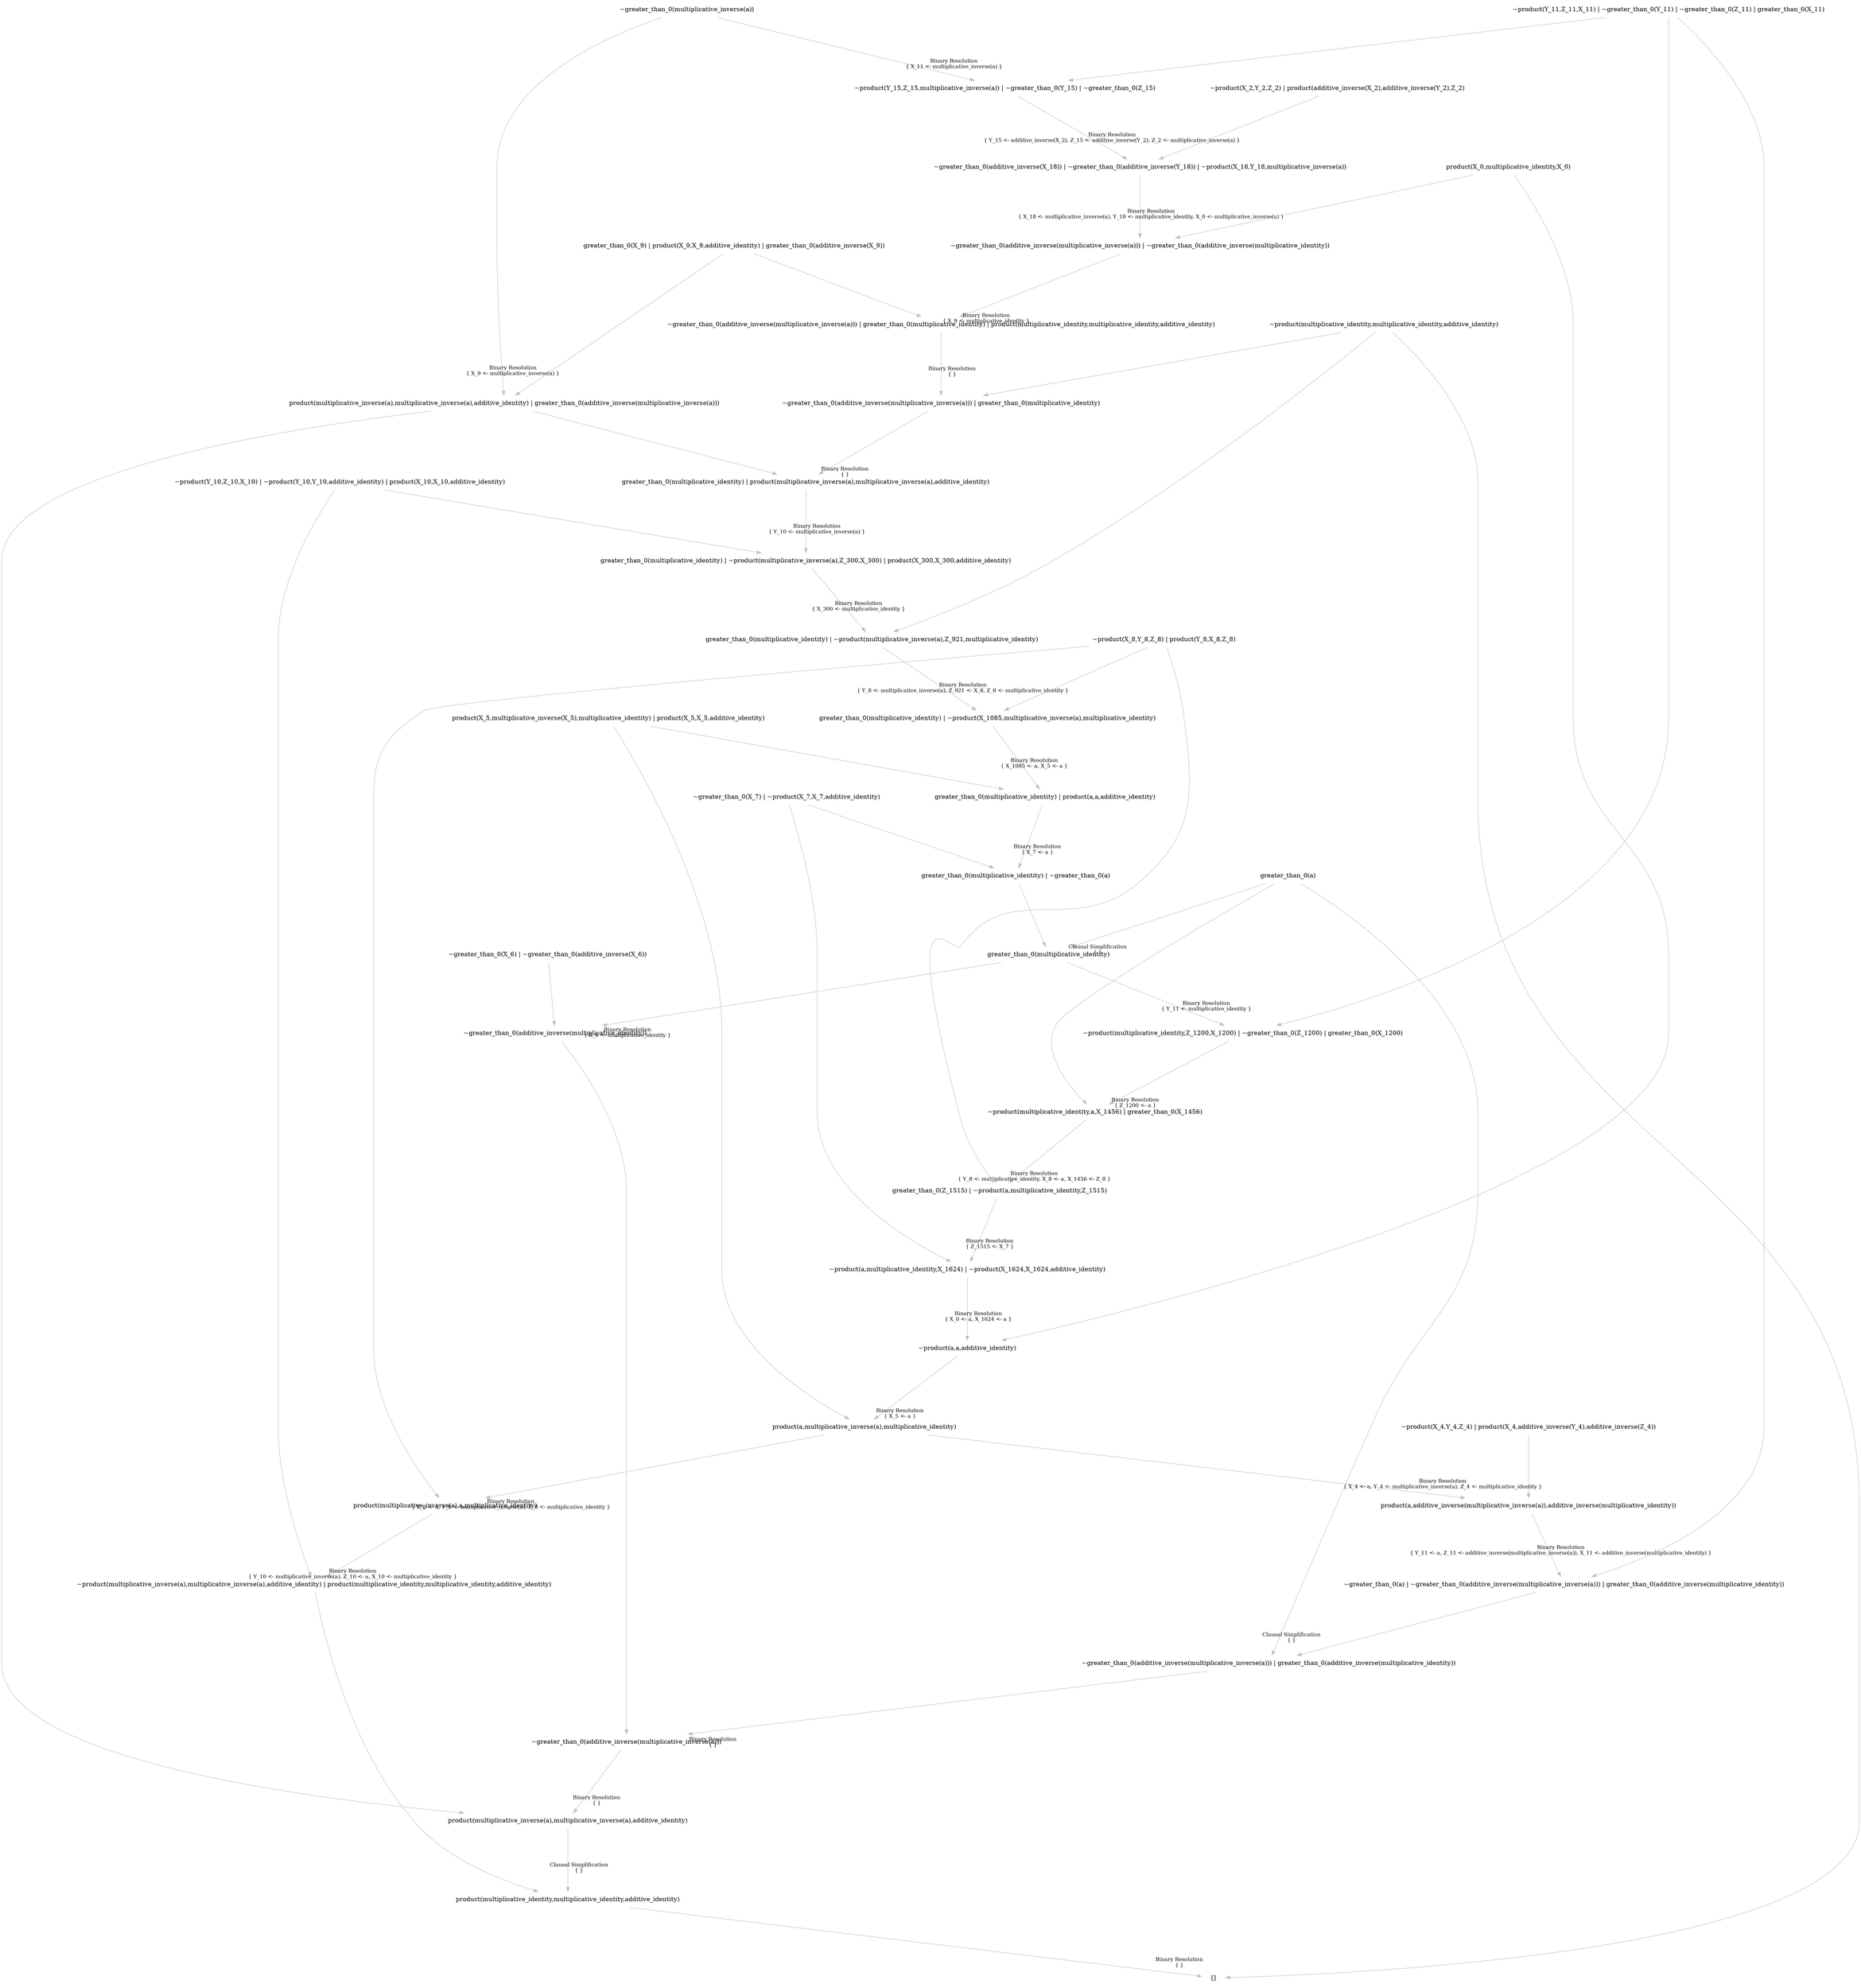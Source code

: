 digraph {
	nodesep="1.5"; ranksep=2;
	node [shape=plaintext];
	edge [color=gray];
	"product(multiplicative_identity,multiplicative_identity,additive_identity)" -> "[]" [labelfontcolor=black,labelfontsize="12",headlabel="Binary Resolution\n{ }",labeldistance="6"];
	"product(multiplicative_inverse(a),multiplicative_inverse(a),additive_identity)" -> "product(multiplicative_identity,multiplicative_identity,additive_identity)" [labelfontcolor=black,labelfontsize="12",headlabel="Clausal Simplification\n{ }",labeldistance="6"];
	"~greater_than_0(additive_inverse(multiplicative_inverse(a)))" -> "product(multiplicative_inverse(a),multiplicative_inverse(a),additive_identity)" [labelfontcolor=black,labelfontsize="12",headlabel="Binary Resolution\n{ }",labeldistance="6"];
	"~greater_than_0(additive_inverse(multiplicative_inverse(a))) | greater_than_0(additive_inverse(multiplicative_identity))" -> "~greater_than_0(additive_inverse(multiplicative_inverse(a)))" [labelfontcolor=black,labelfontsize="12",headlabel="Binary Resolution\n{ }",labeldistance="6"];
	"greater_than_0(a)" -> "~greater_than_0(additive_inverse(multiplicative_inverse(a))) | greater_than_0(additive_inverse(multiplicative_identity))" [labelfontcolor=black,labelfontsize="12",headlabel="Clausal Simplification\n{ }",labeldistance="6"];
	"~greater_than_0(a) | ~greater_than_0(additive_inverse(multiplicative_inverse(a))) | greater_than_0(additive_inverse(multiplicative_identity))" -> "~greater_than_0(additive_inverse(multiplicative_inverse(a))) | greater_than_0(additive_inverse(multiplicative_identity))" ;
	"product(a,additive_inverse(multiplicative_inverse(a)),additive_inverse(multiplicative_identity))" -> "~greater_than_0(a) | ~greater_than_0(additive_inverse(multiplicative_inverse(a))) | greater_than_0(additive_inverse(multiplicative_identity))" [labelfontcolor=black,labelfontsize="12",headlabel="Binary Resolution\n{ Y_11 <- a, Z_11 <- additive_inverse(multiplicative_inverse(a)), X_11 <- additive_inverse(multiplicative_identity) }",labeldistance="6"];
	"product(a,multiplicative_inverse(a),multiplicative_identity)" -> "product(a,additive_inverse(multiplicative_inverse(a)),additive_inverse(multiplicative_identity))" [labelfontcolor=black,labelfontsize="12",headlabel="Binary Resolution\n{ X_4 <- a, Y_4 <- multiplicative_inverse(a), Z_4 <- multiplicative_identity }",labeldistance="6"];
	"~product(a,a,additive_identity)" -> "product(a,multiplicative_inverse(a),multiplicative_identity)" [labelfontcolor=black,labelfontsize="12",headlabel="Binary Resolution\n{ X_5 <- a }",labeldistance="6"];
	"~product(a,multiplicative_identity,X_1624) | ~product(X_1624,X_1624,additive_identity)" -> "~product(a,a,additive_identity)" [labelfontcolor=black,labelfontsize="12",headlabel="Binary Resolution\n{ X_0 <- a, X_1624 <- a }",labeldistance="6"];
	"greater_than_0(Z_1515) | ~product(a,multiplicative_identity,Z_1515)" -> "~product(a,multiplicative_identity,X_1624) | ~product(X_1624,X_1624,additive_identity)" [labelfontcolor=black,labelfontsize="12",headlabel="Binary Resolution\n{ Z_1515 <- X_7 }",labeldistance="6"];
	"~product(multiplicative_identity,a,X_1456) | greater_than_0(X_1456)" -> "greater_than_0(Z_1515) | ~product(a,multiplicative_identity,Z_1515)" [labelfontcolor=black,labelfontsize="12",headlabel="Binary Resolution\n{ Y_8 <- multiplicative_identity, X_8 <- a, X_1456 <- Z_8 }",labeldistance="6"];
	"~product(multiplicative_identity,Z_1200,X_1200) | ~greater_than_0(Z_1200) | greater_than_0(X_1200)" -> "~product(multiplicative_identity,a,X_1456) | greater_than_0(X_1456)" [labelfontcolor=black,labelfontsize="12",headlabel="Binary Resolution\n{ Z_1200 <- a }",labeldistance="6"];
	"greater_than_0(multiplicative_identity)" -> "~product(multiplicative_identity,Z_1200,X_1200) | ~greater_than_0(Z_1200) | greater_than_0(X_1200)" [labelfontcolor=black,labelfontsize="12",headlabel="Binary Resolution\n{ Y_11 <- multiplicative_identity }",labeldistance="6"];
	"greater_than_0(a)" -> "greater_than_0(multiplicative_identity)" [labelfontcolor=black,labelfontsize="12",headlabel="Clausal Simplification\n{ }",labeldistance="6"];
	"greater_than_0(multiplicative_identity) | ~greater_than_0(a)" -> "greater_than_0(multiplicative_identity)" ;
	"greater_than_0(multiplicative_identity) | product(a,a,additive_identity)" -> "greater_than_0(multiplicative_identity) | ~greater_than_0(a)" [labelfontcolor=black,labelfontsize="12",headlabel="Binary Resolution\n{ X_7 <- a }",labeldistance="6"];
	"greater_than_0(multiplicative_identity) | ~product(X_1085,multiplicative_inverse(a),multiplicative_identity)" -> "greater_than_0(multiplicative_identity) | product(a,a,additive_identity)" [labelfontcolor=black,labelfontsize="12",headlabel="Binary Resolution\n{ X_1085 <- a, X_5 <- a }",labeldistance="6"];
	"greater_than_0(multiplicative_identity) | ~product(multiplicative_inverse(a),Z_921,multiplicative_identity)" -> "greater_than_0(multiplicative_identity) | ~product(X_1085,multiplicative_inverse(a),multiplicative_identity)" [labelfontcolor=black,labelfontsize="12",headlabel="Binary Resolution\n{ Y_8 <- multiplicative_inverse(a), Z_921 <- X_8, Z_8 <- multiplicative_identity }",labeldistance="6"];
	"greater_than_0(multiplicative_identity) | ~product(multiplicative_inverse(a),Z_300,X_300) | product(X_300,X_300,additive_identity)" -> "greater_than_0(multiplicative_identity) | ~product(multiplicative_inverse(a),Z_921,multiplicative_identity)" [labelfontcolor=black,labelfontsize="12",headlabel="Binary Resolution\n{ X_300 <- multiplicative_identity }",labeldistance="6"];
	"greater_than_0(multiplicative_identity) | product(multiplicative_inverse(a),multiplicative_inverse(a),additive_identity)" -> "greater_than_0(multiplicative_identity) | ~product(multiplicative_inverse(a),Z_300,X_300) | product(X_300,X_300,additive_identity)" [labelfontcolor=black,labelfontsize="12",headlabel="Binary Resolution\n{ Y_10 <- multiplicative_inverse(a) }",labeldistance="6"];
	"~greater_than_0(additive_inverse(multiplicative_inverse(a))) | greater_than_0(multiplicative_identity)" -> "greater_than_0(multiplicative_identity) | product(multiplicative_inverse(a),multiplicative_inverse(a),additive_identity)" [labelfontcolor=black,labelfontsize="12",headlabel="Binary Resolution\n{ }",labeldistance="6"];
	"~greater_than_0(additive_inverse(multiplicative_inverse(a))) | greater_than_0(multiplicative_identity) | product(multiplicative_identity,multiplicative_identity,additive_identity)" -> "~greater_than_0(additive_inverse(multiplicative_inverse(a))) | greater_than_0(multiplicative_identity)" [labelfontcolor=black,labelfontsize="12",headlabel="Binary Resolution\n{ }",labeldistance="6"];
	"~greater_than_0(additive_inverse(multiplicative_inverse(a))) | ~greater_than_0(additive_inverse(multiplicative_identity))" -> "~greater_than_0(additive_inverse(multiplicative_inverse(a))) | greater_than_0(multiplicative_identity) | product(multiplicative_identity,multiplicative_identity,additive_identity)" [labelfontcolor=black,labelfontsize="12",headlabel="Binary Resolution\n{ X_9 <- multiplicative_identity }",labeldistance="6"];
	"~greater_than_0(additive_inverse(X_18)) | ~greater_than_0(additive_inverse(Y_18)) | ~product(X_18,Y_18,multiplicative_inverse(a))" -> "~greater_than_0(additive_inverse(multiplicative_inverse(a))) | ~greater_than_0(additive_inverse(multiplicative_identity))" [labelfontcolor=black,labelfontsize="12",headlabel="Binary Resolution\n{ X_18 <- multiplicative_inverse(a), Y_18 <- multiplicative_identity, X_0 <- multiplicative_inverse(a) }",labeldistance="6"];
	"~product(Y_15,Z_15,multiplicative_inverse(a)) | ~greater_than_0(Y_15) | ~greater_than_0(Z_15)" -> "~greater_than_0(additive_inverse(X_18)) | ~greater_than_0(additive_inverse(Y_18)) | ~product(X_18,Y_18,multiplicative_inverse(a))" [labelfontcolor=black,labelfontsize="12",headlabel="Binary Resolution\n{ Y_15 <- additive_inverse(X_2), Z_15 <- additive_inverse(Y_2), Z_2 <- multiplicative_inverse(a) }",labeldistance="6"];
	"~greater_than_0(multiplicative_inverse(a))" -> "~product(Y_15,Z_15,multiplicative_inverse(a)) | ~greater_than_0(Y_15) | ~greater_than_0(Z_15)" [labelfontcolor=black,labelfontsize="12",headlabel="Binary Resolution\n{ X_11 <- multiplicative_inverse(a) }",labeldistance="6"];
	"~product(Y_11,Z_11,X_11) | ~greater_than_0(Y_11) | ~greater_than_0(Z_11) | greater_than_0(X_11)" -> "~product(Y_15,Z_15,multiplicative_inverse(a)) | ~greater_than_0(Y_15) | ~greater_than_0(Z_15)" ;
	"~product(X_2,Y_2,Z_2) | product(additive_inverse(X_2),additive_inverse(Y_2),Z_2)" -> "~greater_than_0(additive_inverse(X_18)) | ~greater_than_0(additive_inverse(Y_18)) | ~product(X_18,Y_18,multiplicative_inverse(a))" ;
	"product(X_0,multiplicative_identity,X_0)" -> "~greater_than_0(additive_inverse(multiplicative_inverse(a))) | ~greater_than_0(additive_inverse(multiplicative_identity))" ;
	"greater_than_0(X_9) | product(X_9,X_9,additive_identity) | greater_than_0(additive_inverse(X_9))" -> "~greater_than_0(additive_inverse(multiplicative_inverse(a))) | greater_than_0(multiplicative_identity) | product(multiplicative_identity,multiplicative_identity,additive_identity)" ;
	"~product(multiplicative_identity,multiplicative_identity,additive_identity)" -> "~greater_than_0(additive_inverse(multiplicative_inverse(a))) | greater_than_0(multiplicative_identity)" ;
	"product(multiplicative_inverse(a),multiplicative_inverse(a),additive_identity) | greater_than_0(additive_inverse(multiplicative_inverse(a)))" -> "greater_than_0(multiplicative_identity) | product(multiplicative_inverse(a),multiplicative_inverse(a),additive_identity)" ;
	"~greater_than_0(multiplicative_inverse(a))" -> "product(multiplicative_inverse(a),multiplicative_inverse(a),additive_identity) | greater_than_0(additive_inverse(multiplicative_inverse(a)))" [labelfontcolor=black,labelfontsize="12",headlabel="Binary Resolution\n{ X_9 <- multiplicative_inverse(a) }",labeldistance="6"];
	"greater_than_0(X_9) | product(X_9,X_9,additive_identity) | greater_than_0(additive_inverse(X_9))" -> "product(multiplicative_inverse(a),multiplicative_inverse(a),additive_identity) | greater_than_0(additive_inverse(multiplicative_inverse(a)))" ;
	"~product(Y_10,Z_10,X_10) | ~product(Y_10,Y_10,additive_identity) | product(X_10,X_10,additive_identity)" -> "greater_than_0(multiplicative_identity) | ~product(multiplicative_inverse(a),Z_300,X_300) | product(X_300,X_300,additive_identity)" ;
	"~product(multiplicative_identity,multiplicative_identity,additive_identity)" -> "greater_than_0(multiplicative_identity) | ~product(multiplicative_inverse(a),Z_921,multiplicative_identity)" ;
	"~product(X_8,Y_8,Z_8) | product(Y_8,X_8,Z_8)" -> "greater_than_0(multiplicative_identity) | ~product(X_1085,multiplicative_inverse(a),multiplicative_identity)" ;
	"product(X_5,multiplicative_inverse(X_5),multiplicative_identity) | product(X_5,X_5,additive_identity)" -> "greater_than_0(multiplicative_identity) | product(a,a,additive_identity)" ;
	"~greater_than_0(X_7) | ~product(X_7,X_7,additive_identity)" -> "greater_than_0(multiplicative_identity) | ~greater_than_0(a)" ;
	"~product(Y_11,Z_11,X_11) | ~greater_than_0(Y_11) | ~greater_than_0(Z_11) | greater_than_0(X_11)" -> "~product(multiplicative_identity,Z_1200,X_1200) | ~greater_than_0(Z_1200) | greater_than_0(X_1200)" ;
	"greater_than_0(a)" -> "~product(multiplicative_identity,a,X_1456) | greater_than_0(X_1456)" ;
	"~product(X_8,Y_8,Z_8) | product(Y_8,X_8,Z_8)" -> "greater_than_0(Z_1515) | ~product(a,multiplicative_identity,Z_1515)" ;
	"~greater_than_0(X_7) | ~product(X_7,X_7,additive_identity)" -> "~product(a,multiplicative_identity,X_1624) | ~product(X_1624,X_1624,additive_identity)" ;
	"product(X_0,multiplicative_identity,X_0)" -> "~product(a,a,additive_identity)" ;
	"product(X_5,multiplicative_inverse(X_5),multiplicative_identity) | product(X_5,X_5,additive_identity)" -> "product(a,multiplicative_inverse(a),multiplicative_identity)" ;
	"~product(X_4,Y_4,Z_4) | product(X_4,additive_inverse(Y_4),additive_inverse(Z_4))" -> "product(a,additive_inverse(multiplicative_inverse(a)),additive_inverse(multiplicative_identity))" ;
	"~product(Y_11,Z_11,X_11) | ~greater_than_0(Y_11) | ~greater_than_0(Z_11) | greater_than_0(X_11)" -> "~greater_than_0(a) | ~greater_than_0(additive_inverse(multiplicative_inverse(a))) | greater_than_0(additive_inverse(multiplicative_identity))" ;
	"~greater_than_0(additive_inverse(multiplicative_identity))" -> "~greater_than_0(additive_inverse(multiplicative_inverse(a)))" ;
	"greater_than_0(multiplicative_identity)" -> "~greater_than_0(additive_inverse(multiplicative_identity))" [labelfontcolor=black,labelfontsize="12",headlabel="Binary Resolution\n{ X_6 <- multiplicative_identity }",labeldistance="6"];
	"~greater_than_0(X_6) | ~greater_than_0(additive_inverse(X_6))" -> "~greater_than_0(additive_inverse(multiplicative_identity))" ;
	"product(multiplicative_inverse(a),multiplicative_inverse(a),additive_identity) | greater_than_0(additive_inverse(multiplicative_inverse(a)))" -> "product(multiplicative_inverse(a),multiplicative_inverse(a),additive_identity)" ;
	"~product(multiplicative_inverse(a),multiplicative_inverse(a),additive_identity) | product(multiplicative_identity,multiplicative_identity,additive_identity)" -> "product(multiplicative_identity,multiplicative_identity,additive_identity)" ;
	"product(multiplicative_inverse(a),a,multiplicative_identity)" -> "~product(multiplicative_inverse(a),multiplicative_inverse(a),additive_identity) | product(multiplicative_identity,multiplicative_identity,additive_identity)" [labelfontcolor=black,labelfontsize="12",headlabel="Binary Resolution\n{ Y_10 <- multiplicative_inverse(a), Z_10 <- a, X_10 <- multiplicative_identity }",labeldistance="6"];
	"product(a,multiplicative_inverse(a),multiplicative_identity)" -> "product(multiplicative_inverse(a),a,multiplicative_identity)" [labelfontcolor=black,labelfontsize="12",headlabel="Binary Resolution\n{ X_8 <- a, Y_8 <- multiplicative_inverse(a), Z_8 <- multiplicative_identity }",labeldistance="6"];
	"~product(X_8,Y_8,Z_8) | product(Y_8,X_8,Z_8)" -> "product(multiplicative_inverse(a),a,multiplicative_identity)" ;
	"~product(Y_10,Z_10,X_10) | ~product(Y_10,Y_10,additive_identity) | product(X_10,X_10,additive_identity)" -> "~product(multiplicative_inverse(a),multiplicative_inverse(a),additive_identity) | product(multiplicative_identity,multiplicative_identity,additive_identity)" ;
	"~product(multiplicative_identity,multiplicative_identity,additive_identity)" -> "[]" ;
}

